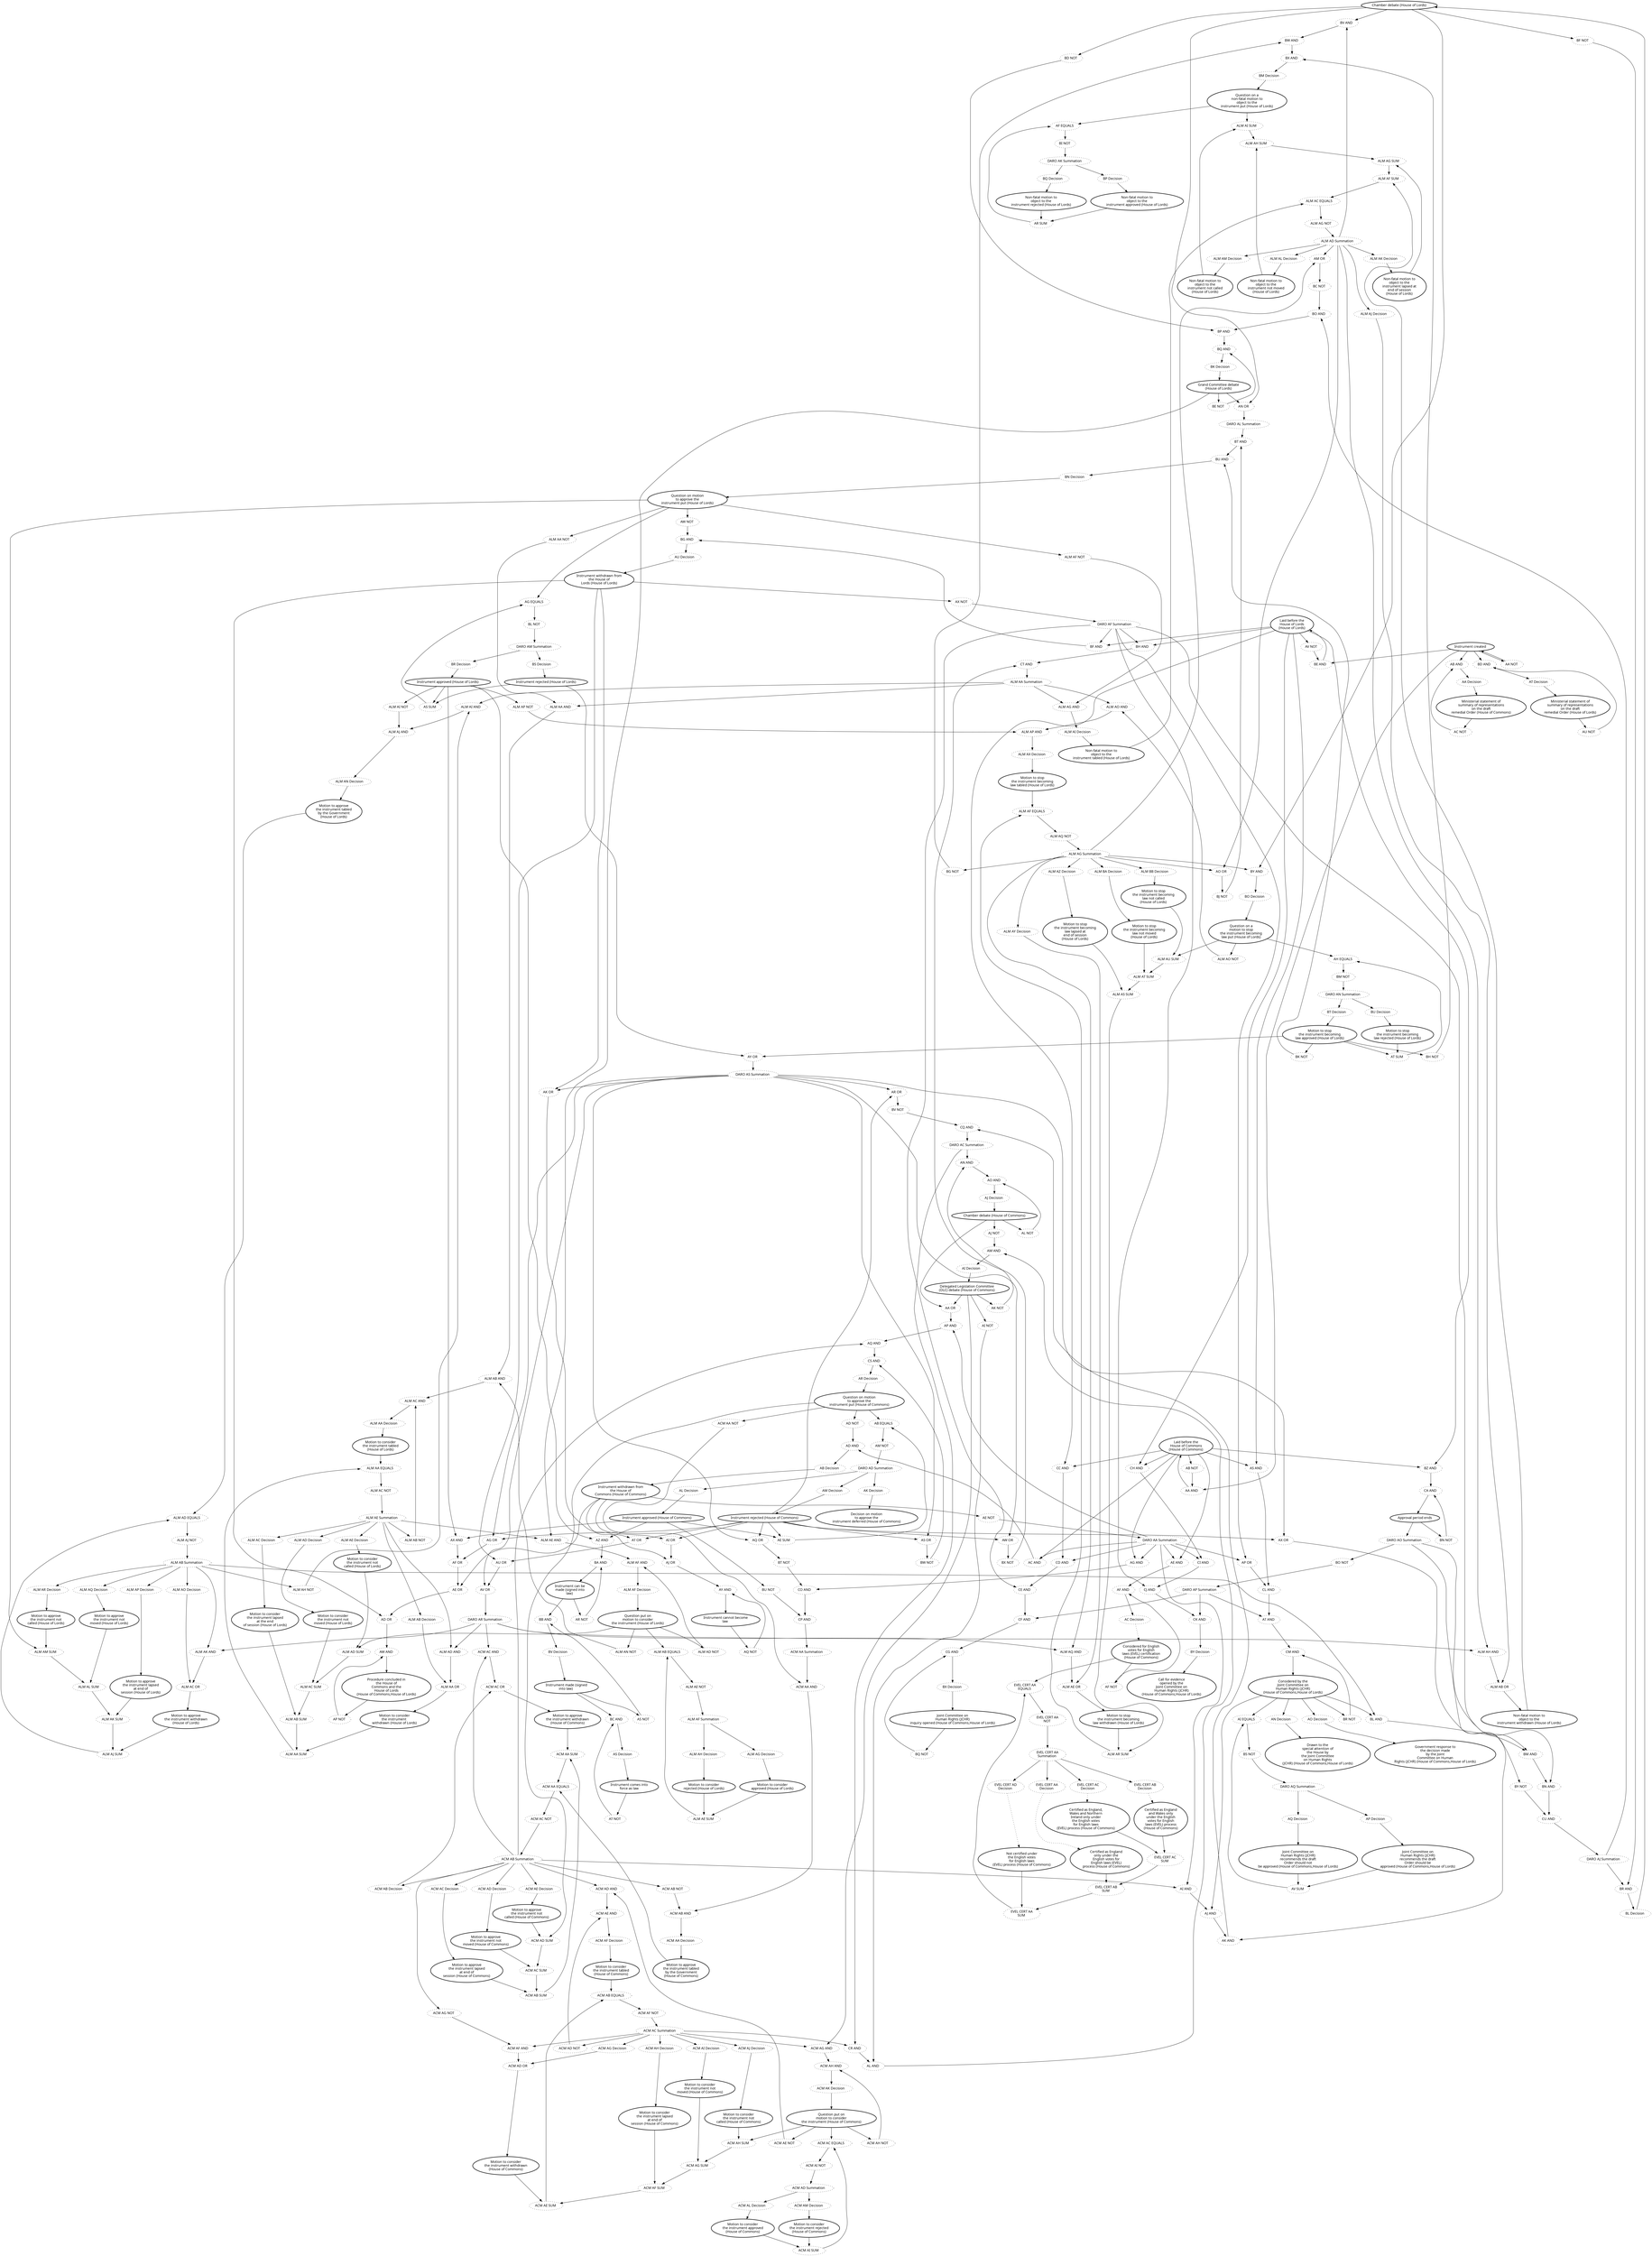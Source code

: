 digraph{graph[fontname="calibri"];node[fontname="calibri"];edge[fontname="calibri"];edge [style=solid, color=black];"2"->"433"[label=""];edge[style=solid, color=black];edge [style=solid, color=black];"2"->"361"[label=""];edge[style=solid, color=black];edge [style=solid, color=black];"2"->"431"[label=""];edge[style=solid, color=black];edge [style=solid, color=black];"2"->"364"[label=""];edge[style=solid, color=black];edge [style=solid, color=black];"2"->"417"[label=""];edge[style=solid, color=black];edge [style=solid, color=black];"4"->"539"[label=""];edge[style=solid, color=black];edge [style=solid, color=black];"4"->"365"[label=""];edge[style=solid, color=black];edge [style=solid, color=black];"4"->"331"[label=""];edge[style=solid, color=black];edge [style=solid, color=black];"4"->"283"[label=""];edge[style=solid, color=black];edge [style=solid, color=black];"4"->"288"[label=""];edge[style=solid, color=black];edge [style=solid, color=black];"4"->"300"[label=""];edge[style=solid, color=black];edge [style=solid, color=black];"4"->"368"[label=""];edge[style=solid, color=black];edge [style=solid, color=black];"4"->"373"[label=""];edge[style=solid, color=black];edge [style=solid, color=black];"9"->"409"[label=""];edge[style=solid, color=black];edge [style=solid, color=black];"12"->"411"[label=""];edge[style=solid, color=black];edge [style=solid, color=black];"12"->"365"[label=""];edge[style=solid, color=black];edge [style=solid, color=black];"12"->"331"[label=""];edge[style=solid, color=black];edge [style=solid, color=black];"12"->"345"[label=""];edge[style=solid, color=black];edge [style=solid, color=black];"12"->"347"[label=""];edge[style=solid, color=black];edge [style=solid, color=black];"12"->"368"[label=""];edge[style=solid, color=black];edge [style=solid, color=black];"12"->"373"[label=""];edge[style=solid, color=black];edge [style=solid, color=black];"14"->"542"[label=""];edge[style=solid, color=black];edge [style=solid, color=black];"14"->"540"[label=""];edge[style=solid, color=black];edge [style=solid, color=black];"14"->"343"[label=""];edge[style=solid, color=black];edge [style=solid, color=black];"14"->"538"[label=""];edge[style=solid, color=black];edge [style=solid, color=black];"14"->"344"[label=""];edge[style=solid, color=black];edge [style=solid, color=black];"15"->"408"[label=""];edge[style=solid, color=black];edge [style=solid, color=black];"15"->"341"[label=""];edge[style=solid, color=black];edge [style=solid, color=black];"21"->"432"[label=""];edge[style=solid, color=black];edge [style=solid, color=black];"21"->"417"[label=""];edge[style=solid, color=black];edge [style=solid, color=black];"21"->"3343"[label=""];edge[style=solid, color=black];edge [style=solid, color=black];"23"->"316"[label=""];edge[style=solid, color=black];edge [style=solid, color=black];"23"->"308"[label=""];edge[style=solid, color=black];edge [style=solid, color=black];"23"->"285"[label=""];edge[style=solid, color=black];edge [style=solid, color=black];"26"->"284"[label=""];edge[style=solid, color=black];edge [style=solid, color=black];"26"->"1045"[label=""];edge[style=solid, color=black];edge [style=solid, color=black];"26"->"3434"[label=""];edge[style=solid, color=black];edge [style=solid, color=black];"26"->"3461"[label=""];edge[style=solid, color=black];edge [style=solid, color=black];"28"->"3403"[label=""];edge[style=solid, color=black];edge [style=solid, color=black];"29"->"3458"[label=""];edge[style=solid, color=black];edge [style=solid, color=black];"32"->"3413"[label=""];edge[style=solid, color=black];edge [style=solid, color=black];"33"->"3467"[label=""];edge[style=solid, color=black];edge [style=solid, color=black];"34"->"292"[label=""];edge[style=solid, color=black];edge [style=solid, color=black];"34"->"3081"[label=""];edge[style=solid, color=black];edge [style=solid, color=black];"36"->"3399"[label=""];edge[style=solid, color=black];edge [style=solid, color=black];"38"->"306"[label=""];edge[style=solid, color=black];edge [style=solid, color=black];"38"->"311"[label=""];edge[style=solid, color=black];edge [style=solid, color=black];"38"->"285"[label=""];edge[style=solid, color=black];edge [style=solid, color=black];"38"->"3428"[label=""];edge[style=solid, color=black];edge [style=solid, color=black];"39"->"1031"[label=""];edge[style=solid, color=black];edge [style=solid, color=black];"39"->"338"[label=""];edge[style=solid, color=black];edge [style=solid, color=black];"39"->"336"[label=""];edge[style=solid, color=black];edge [style=solid, color=black];"39"->"3365"[label=""];edge[style=solid, color=black];edge [style=solid, color=black];"39"->"3500"[label=""];edge[style=solid, color=black];edge [style=solid, color=black];"40"->"1017"[label=""];edge[style=solid, color=black];edge [style=solid, color=black];"40"->"336"[label=""];edge[style=solid, color=black];edge [style=solid, color=black];"40"->"338"[label=""];edge[style=solid, color=black];edge [style=solid, color=black];"40"->"448"[label=""];edge[style=solid, color=black];edge [style=solid, color=black];"42"->"412"[label=""];edge[style=solid, color=black];edge [style=solid, color=black];"42"->"1050"[label=""];edge[style=solid, color=black];edge [style=solid, color=black];"42"->"3357"[label=""];edge[style=solid, color=black];edge [style=solid, color=black];"42"->"3362"[label=""];edge[style=solid, color=black];edge [style=solid, color=black];"42"->"3406"[label=""];edge[style=solid, color=black];edge [style=solid, color=black];"43"->"1049"[label=""];edge[style=solid, color=black];edge [style=solid, color=black];"43"->"3402"[label=""];edge[style=solid, color=black];edge [style=solid, color=black];"50"->"3414"[label=""];edge[style=solid, color=black];edge [style=solid, color=black];"53"->"441"[label=""];edge[style=solid, color=black];edge [style=solid, color=black];"53"->"1435"[label=""];edge[style=solid, color=black];edge [style=solid, color=black];"60"->"1030"[label=""];edge[style=solid, color=black];edge [style=solid, color=black];"61"->"1030"[label=""];edge[style=solid, color=black];edge [style=solid, color=black];"68"->"3083"[label=""];edge[style=solid, color=black];edge [style=solid, color=black];"74"->"3084"[label=""];edge[style=solid, color=black];edge [style=solid, color=black];"75"->"3084"[label=""];edge[style=solid, color=black];edge [style=solid, color=black];"78"->"1031"[label=""];edge[style=solid, color=black];edge [style=solid, color=black];"78"->"428"[label=""];edge[style=solid, color=black];edge [style=solid, color=black];"85"->"407"[label=""];edge[style=solid, color=black];edge [style=solid, color=black];"85"->"340"[label=""];edge[style=solid, color=black];edge [style=solid, color=black];"91"->"406"[label=""];edge[style=solid, color=black];edge [style=solid, color=black];"94"->"3082"[label=""];edge[style=solid, color=black];edge [style=solid, color=black];"96"->"1017"[label=""];edge[style=solid, color=black];edge [style=solid, color=black];"96"->"303"[label=""];edge[style=solid, color=black];edge [style=solid, color=black];"96"->"312"[label=""];edge[style=solid, color=black];edge [style=solid, color=black];"96"->"421"[label=""];edge[style=solid, color=black];edge [style=solid, color=black];"96"->"422"[label=""];edge[style=solid, color=black];edge [style=solid, color=black];"96"->"423"[label=""];edge[style=solid, color=black];edge [style=solid, color=black];"96"->"420"[label=""];edge[style=solid, color=black];edge [style=solid, color=black];"96"->"426"[label=""];edge[style=solid, color=black];edge [style=solid, color=black];"96"->"427"[label=""];edge[style=solid, color=black];edge [style=solid, color=black];"106"->"413"[label=""];edge[style=solid, color=black];edge [style=solid, color=black];"106"->"291"[label=""];edge[style=solid, color=black];edge [style=solid, color=black];"106"->"317"[label=""];edge[style=solid, color=black];edge [style=solid, color=black];"106"->"424"[label=""];edge[style=solid, color=black];edge [style=solid, color=black];"107"->"289"[label=""];edge[style=solid, color=black];edge [style=solid, color=black];"107"->"312"[label=""];edge[style=solid, color=black];edge [style=solid, color=black];"107"->"295"[label=""];edge[style=solid, color=black];edge [style=solid, color=black];"107"->"423"[label=""];edge[style=solid, color=black];edge [style=solid, color=black];"111"->"405"[label=""];edge[style=solid, color=black];edge [style=solid, color=black];"188"->"3401"[label=""];edge[style=solid, color=black];edge [style=solid, color=black];"213"->"3459"[label=""];edge[style=solid, color=black];edge [style=solid, color=black];"214"->"3404"[label=""];edge[style=solid, color=black];edge [style=solid, color=black];"215"->"3400"[label=""];edge[style=solid, color=black];edge [style=solid, color=black];"247"->"494"[label=""];edge[style=solid, color=black];edge [style=solid, color=black];"247"->"495"[label=""];edge[style=solid, color=black];edge [style=solid, color=black];"247"->"1052"[label=""];edge[style=solid, color=black];edge [style=solid, color=black];"247"->"310"[label=""];edge[style=solid, color=black];edge [style=solid, color=black];"247"->"351"[label=""];edge[style=solid, color=black];edge [style=solid, color=black];"247"->"445"[label=""];edge[style=solid, color=black];edge [style=solid, color=black];"279"->"444"[label=""];edge[style=solid, color=black];edge [style=solid, color=black];"281"->"1417"[label=""];edge[style=solid, color=black];edge [style=solid, color=black];"282"->"540"[label=""];edge[style=solid, color=black];edge [style=solid, color=black];"283"->"287"[label=""];edge[style=solid, color=black];edge [style=solid, color=black];"284"->"287"[label=""];edge[style=solid, color=black];edge [style=solid, color=black];"285"->"299"[label=""];edge[style=solid, color=black];edge [style=solid, color=black];"287"->"293"[label=""];edge[style=solid, color=black];edge [style=solid, color=black];"288"->"296"[label=""];edge[style=solid, color=black];edge [style=solid, color=black];"289"->"1422"[label=""];edge[style=solid, color=black];edge [style=solid, color=black];"291"->"335"[label=""];edge[style=solid, color=black];edge [style=solid, color=black];"292"->"296"[label=""];edge[style=solid, color=black];edge [style=solid, color=black];"293"->"107"[label=""];edge[style=solid, color=black];edge [style=dotted, color=black];"294"->"34"[label=""];edge[style=solid, color=black];edge [style=solid, color=black];"295"->"291"[label=""];edge[style=solid, color=black];edge [style=solid, color=black];"296"->"294"[label=""];edge[style=solid, color=black];edge [style=solid, color=black];"299"->"329"[label=""];edge[style=solid, color=black];edge [style=solid, color=black];"300"->"380"[label=""];edge[style=solid, color=black];edge [style=solid, color=black];"302"->"295"[label=""];edge[style=solid, color=black];edge [style=solid, color=black];"303"->"302"[label=""];edge[style=solid, color=black];edge [style=solid, color=black];"306"->"315"[label=""];edge[style=solid, color=black];edge [style=solid, color=black];"307"->"310"[label=""];edge[style=solid, color=black];edge [style=solid, color=black];"308"->"323"[label=""];edge[style=solid, color=black];edge [style=solid, color=black];"310"->"314"[label=""];edge[style=solid, color=black];edge [style=solid, color=black];"311"->"326"[label=""];edge[style=solid, color=black];edge [style=solid, color=black];"312"->"313"[label=""];edge[style=solid, color=black];edge [style=solid, color=black];"313"->"337"[label=""];edge[style=solid, color=black];edge [style=solid, color=black];"314"->"382"[label=""];edge[style=solid, color=black];edge [style=solid, color=black];"315"->"323"[label=""];edge[style=solid, color=black];edge [style=solid, color=black];"316"->"327"[label=""];edge[style=solid, color=black];edge [style=solid, color=black];"317"->"313"[label=""];edge[style=solid, color=black];edge [style=solid, color=black];"319"->"1425"[label=""];edge[style=solid, color=black];edge [style=solid, color=black];"322"->"430"[label=""];edge[style=solid, color=black];edge [style=solid, color=black];"323"->"489"[label=""];edge[style=solid, color=black];edge [style=solid, color=black];"326"->"327"[label=""];edge[style=solid, color=black];edge [style=solid, color=black];"327"->"490"[label=""];edge[style=solid, color=black];edge [style=solid, color=black];"329"->"384"[label=""];edge[style=solid, color=black];edge [style=solid, color=black];"331"->"377"[label=""];edge[style=solid, color=black];edge [style=solid, color=black];"332"->"378"[label=""];edge[style=solid, color=black];edge [style=solid, color=black];"335"->"111"[label=""];edge[style=solid, color=black];edge [style=solid, color=black];"336"->"302"[label=""];edge[style=solid, color=black];edge [style=solid, color=black];"337"->"91"[label=""];edge[style=solid, color=black];edge [style=solid, color=black];"338"->"339"[label=""];edge[style=solid, color=black];edge [style=solid, color=black];"339"->"85"[label=""];edge[style=solid, color=black];edge [style=solid, color=black];"340"->"528"[label=""];edge[style=solid, color=black];edge [style=solid, color=black];"341"->"499"[label=""];edge[style=solid, color=black];edge [style=solid, color=black];"343"->"500"[label=""];edge[style=solid, color=black];edge [style=solid, color=black];"344"->"12"[label=""];edge[style=solid, color=black];edge [style=solid, color=black];"345"->"346"[label=""];edge[style=solid, color=black];edge [style=solid, color=black];"346"->"501"[label=""];edge[style=solid, color=black];edge [style=solid, color=black];"347"->"385"[label=""];edge[style=solid, color=black];edge [style=solid, color=black];"351"->"352"[label=""];edge[style=solid, color=black];edge [style=solid, color=black];"352"->"353"[label=""];edge[style=solid, color=black];edge [style=solid, color=black];"353"->"386"[label=""];edge[style=solid, color=black];edge [style=solid, color=black];"354"->"355"[label=""];edge[style=solid, color=black];edge [style=solid, color=black];"355"->"356"[label=""];edge[style=solid, color=black];edge [style=solid, color=black];"356"->"517"[label=""];edge[style=solid, color=black];edge [style=solid, color=black];"357"->"518"[label=""];edge[style=solid, color=black];edge [style=solid, color=black];"359"->"360"[label=""];edge[style=solid, color=black];edge [style=solid, color=black];"360"->"520"[label=""];edge[style=solid, color=black];edge [style=solid, color=black];"361"->"362"[label=""];edge[style=solid, color=black];edge [style=solid, color=black];"362"->"363"[label=""];edge[style=solid, color=black];edge [style=solid, color=black];"363"->"519"[label=""];edge[style=solid, color=black];edge [style=solid, color=black];"364"->"521"[label=""];edge[style=solid, color=black];edge [style=solid, color=black];"365"->"366"[label=""];edge[style=solid, color=black];edge [style=solid, color=black];"366"->"53"[label=""];edge[style=solid, color=black];edge [style=solid, color=black];"368"->"369"[label=""];edge[style=solid, color=black];edge [style=solid, color=black];"369"->"370"[label=""];edge[style=solid, color=black];edge [style=solid, color=black];"370"->"371"[label=""];edge[style=solid, color=black];edge [style=solid, color=black];"371"->"372"[label=""];edge[style=solid, color=black];edge [style=solid, color=black];"372"->"530"[label=""];edge[style=solid, color=black];edge [style=solid, color=black];"373"->"374"[label=""];edge[style=solid, color=black];edge [style=solid, color=black];"374"->"375"[label=""];edge[style=solid, color=black];edge [style=solid, color=black];"375"->"376"[label=""];edge[style=solid, color=black];edge [style=solid, color=black];"376"->"531"[label=""];edge[style=solid, color=black];edge [style=solid, color=black];"377"->"332"[label=""];edge[style=solid, color=black];edge [style=solid, color=black];"378"->"247"[label=""];edge[style=solid, color=black];edge [style=solid, color=black];"380"->"381"[label=""];edge[style=solid, color=black];edge [style=solid, color=black];"381"->"3470"[label=""];edge[style=solid, color=black];edge [style=solid, color=black];"382"->"1424"[label=""];edge[style=solid, color=black];edge [style=solid, color=black];"383"->"315"[label=""];edge[style=solid, color=black];edge [style=solid, color=black];"384"->"498"[label=""];edge[style=solid, color=black];edge [style=solid, color=black];"385"->"3416"[label=""];edge[style=solid, color=black];edge [style=solid, color=black];"386"->"1430"[label=""];edge[style=solid, color=black];edge [style=solid, color=black];"405"->"335"[label=""];edge[style=solid, color=black];edge [style=solid, color=black];"406"->"337"[label=""];edge[style=solid, color=black];edge [style=solid, color=black];"407"->"339"[label=""];edge[style=solid, color=black];edge [style=solid, color=black];"408"->"340"[label=""];edge[style=solid, color=black];edge [style=solid, color=black];"409"->"341"[label=""];edge[style=solid, color=black];edge [style=solid, color=black];"410"->"343"[label=""];edge[style=solid, color=black];edge [style=solid, color=black];"411"->"344"[label=""];edge[style=solid, color=black];edge [style=solid, color=black];"412"->"346"[label=""];edge[style=solid, color=black];edge [style=solid, color=black];"413"->"1426"[label=""];edge[style=solid, color=black];edge [style=solid, color=black];"417"->"1432"[label=""];edge[style=solid, color=black];edge [style=solid, color=black];"418"->"437"[label=""];edge[style=solid, color=black];edge [style=solid, color=black];"419"->"377"[label=""];edge[style=solid, color=black];edge [style=solid, color=black];"420"->"447"[label=""];edge[style=solid, color=black];edge [style=solid, color=black];"421"->"449"[label=""];edge[style=solid, color=black];edge [style=solid, color=black];"422"->"450"[label=""];edge[style=solid, color=black];edge [style=solid, color=black];"423"->"424"[label=""];edge[style=solid, color=black];edge [style=solid, color=black];"424"->"425"[label=""];edge[style=solid, color=black];edge [style=solid, color=black];"425"->"3819"[label=""];edge[style=solid, color=black];edge [style=solid, color=black];"426"->"451"[label=""];edge[style=solid, color=black];edge [style=solid, color=black];"427"->"452"[label=""];edge[style=solid, color=black];edge [style=solid, color=black];"428"->"3820"[label=""];edge[style=solid, color=black];edge [style=solid, color=black];"430"->"354"[label=""];edge[style=solid, color=black];edge [style=solid, color=black];"431"->"355"[label=""];edge[style=solid, color=black];edge [style=solid, color=black];"432"->"356"[label=""];edge[style=solid, color=black];edge [style=solid, color=black];"433"->"357"[label=""];edge[style=solid, color=black];edge [style=solid, color=black];"434"->"362"[label=""];edge[style=solid, color=black];edge [style=solid, color=black];"435"->"363"[label=""];edge[style=solid, color=black];edge [style=solid, color=black];"436"->"1431"[label=""];edge[style=solid, color=black];edge [style=solid, color=black];"437"->"359"[label=""];edge[style=solid, color=black];edge [style=solid, color=black];"438"->"360"[label=""];edge[style=solid, color=black];edge [style=solid, color=black];"439"->"1433"[label=""];edge[style=solid, color=black];edge [style=solid, color=black];"440"->"1434"[label=""];edge[style=solid, color=black];edge [style=solid, color=black];"441"->"366"[label=""];edge[style=solid, color=black];edge [style=solid, color=black];"442"->"1436"[label=""];edge[style=solid, color=black];edge [style=solid, color=black];"444"->"372"[label=""];edge[style=solid, color=black];edge [style=solid, color=black];"445"->"378"[label=""];edge[style=solid, color=black];edge [style=solid, color=black];"446"->"3810"[label=""];edge[style=solid, color=black];edge [style=solid, color=black];"447"->"380"[label=""];edge[style=solid, color=black];edge [style=solid, color=black];"448"->"381"[label=""];edge[style=solid, color=black];edge [style=solid, color=black];"449"->"382"[label=""];edge[style=solid, color=black];edge [style=solid, color=black];"450"->"384"[label=""];edge[style=solid, color=black];edge [style=solid, color=black];"451"->"385"[label=""];edge[style=solid, color=black];edge [style=solid, color=black];"452"->"386"[label=""];edge[style=solid, color=black];edge [style=solid, color=black];"489"->"38"[label=""];edge[style=solid, color=black];edge [style=solid, color=black];"490"->"23"[label=""];edge[style=solid, color=black];edge [style=solid, color=black];"491"->"100"[label=""];edge[style=solid, color=black];edge [style=solid, color=black];"492"->"40"[label=""];edge[style=solid, color=black];edge [style=solid, color=black];"493"->"96"[label=""];edge[style=solid, color=black];edge [style=solid, color=black];"494"->"1407"[label=""];edge[style=solid, color=black];edge [style=solid, color=black];"495"->"1413"[label=""];edge[style=solid, color=black];edge [style=solid, color=black];"496"->"1419"[label=""];edge[style=solid, color=black];edge [style=solid, color=black];"497"->"1420"[label=""];edge[style=solid, color=black];edge [style=solid, color=black];"498"->"26"[label=""];edge[style=solid, color=black];edge [style=solid, color=black];"499"->"9"[label=""];edge[style=solid, color=black];edge [style=solid, color=black];"500"->"1418"[label=""];edge[style=solid, color=black];edge [style=solid, color=black];"501"->"106"[label=""];edge[style=solid, color=black];edge [style=solid, color=black];"517"->"21"[label=""];edge[style=solid, color=black];edge [style=solid, color=black];"518"->"2"[label=""];edge[style=solid, color=black];edge [style=solid, color=black];"519"->"43"[label=""];edge[style=solid, color=black];edge [style=solid, color=black];"520"->"42"[label=""];edge[style=solid, color=black];edge [style=solid, color=black];"521"->"1505"[label=""];edge[style=solid, color=black];edge [style=solid, color=black];"522"->"60"[label=""];edge[style=solid, color=black];edge [style=solid, color=black];"523"->"61"[label=""];edge[style=solid, color=black];edge [style=solid, color=black];"524"->"39"[label=""];edge[style=solid, color=black];edge [style=solid, color=black];"525"->"78"[label=""];edge[style=solid, color=black];edge [style=solid, color=black];"526"->"1507"[label=""];edge[style=solid, color=black];edge [style=solid, color=black];"527"->"1506"[label=""];edge[style=solid, color=black];edge [style=solid, color=black];"528"->"15"[label=""];edge[style=solid, color=black];edge [style=solid, color=black];"530"->"279"[label=""];edge[style=solid, color=black];edge [style=solid, color=black];"531"->"280"[label=""];edge[style=solid, color=black];edge [style=solid, color=black];"538"->"4"[label=""];edge[style=solid, color=black];edge [style=solid, color=black];"539"->"538"[label=""];edge[style=solid, color=black];edge [style=solid, color=black];"540"->"281"[label=""];edge[style=solid, color=black];edge [style=solid, color=black];"542"->"14"[label=""];edge[style=solid, color=black];edge [style=solid, color=black];"642"->"3085"[label=""];edge[style=solid, color=black];edge [style=dotted, color=black];"657"->"68"[label=""];edge[style=solid, color=black];edge [style=dotted, color=black];"658"->"74"[label=""];edge[style=solid, color=black];edge [style=dotted, color=black];"659"->"75"[label=""];edge[style=solid, color=black];edge [style=dotted, color=black];"660"->"94"[label=""];edge[style=solid, color=black];edge [style=solid, color=black];"1017"->"1045"[label=""];edge[style=solid, color=black];edge [style=solid, color=black];"1030"->"1049"[label=""];edge[style=solid, color=black];edge [style=solid, color=black];"1031"->"1050"[label=""];edge[style=solid, color=black];edge [style=solid, color=black];"1032"->"1051"[label=""];edge[style=solid, color=black];edge [style=solid, color=black];"1034"->"1052"[label=""];edge[style=solid, color=black];edge [style=solid, color=black];"1045"->"319"[label=""];edge[style=solid, color=black];edge [style=solid, color=black];"1049"->"436"[label=""];edge[style=solid, color=black];edge [style=solid, color=black];"1050"->"439"[label=""];edge[style=solid, color=black];edge [style=solid, color=black];"1051"->"440"[label=""];edge[style=solid, color=black];edge [style=solid, color=black];"1052"->"446"[label=""];edge[style=solid, color=black];edge [style=solid, color=black];"1135"->"3460"[label=""];edge[style=solid, color=black];edge [style=solid, color=black];"1136"->"3461"[label=""];edge[style=solid, color=black];edge [style=solid, color=black];"1139"->"3405"[label=""];edge[style=solid, color=black];edge [style=solid, color=black];"1140"->"3406"[label=""];edge[style=solid, color=black];edge [style=solid, color=black];"1142"->"3402"[label=""];edge[style=solid, color=black];edge [style=solid, color=black];"1417"->"282"[label=""];edge[style=solid, color=black];edge [style=solid, color=black];"1418"->"410"[label=""];edge[style=solid, color=black];edge [style=solid, color=black];"1419"->"1034"[label=""];edge[style=solid, color=black];edge [style=solid, color=black];"1420"->"1034"[label=""];edge[style=solid, color=black];edge [style=solid, color=black];"1422"->"283"[label=""];edge[style=solid, color=black];edge [style=solid, color=black];"1422"->"300"[label=""];edge[style=solid, color=black];edge [style=solid, color=black];"1422"->"288"[label=""];edge[style=solid, color=black];edge [style=solid, color=black];"1422"->"307"[label=""];edge[style=solid, color=black];edge [style=solid, color=black];"1422"->"299"[label=""];edge[style=solid, color=black];edge [style=solid, color=black];"1422"->"369"[label=""];edge[style=solid, color=black];edge [style=solid, color=black];"1422"->"374"[label=""];edge[style=solid, color=black];edge [style=solid, color=black];"1422"->"419"[label=""];edge[style=solid, color=black];edge [style=solid, color=black];"1424"->"383"[label=""];edge[style=solid, color=black];edge [style=solid, color=black];"1424"->"326"[label=""];edge[style=solid, color=black];edge [style=solid, color=black];"1425"->"491"[label=""];edge[style=solid, color=black];edge [style=solid, color=black];"1425"->"492"[label=""];edge[style=solid, color=black];edge [style=solid, color=black];"1425"->"493"[label=""];edge[style=solid, color=black];edge [style=solid, color=black];"1426"->"345"[label=""];edge[style=solid, color=black];edge [style=solid, color=black];"1426"->"347"[label=""];edge[style=solid, color=black];edge [style=solid, color=black];"1426"->"352"[label=""];edge[style=solid, color=black];edge [style=solid, color=black];"1426"->"370"[label=""];edge[style=solid, color=black];edge [style=solid, color=black];"1426"->"375"[label=""];edge[style=solid, color=black];edge [style=solid, color=black];"1426"->"419"[label=""];edge[style=solid, color=black];edge [style=solid, color=black];"1430"->"354"[label=""];edge[style=solid, color=black];edge [style=solid, color=black];"1430"->"357"[label=""];edge[style=solid, color=black];edge [style=solid, color=black];"1431"->"522"[label=""];edge[style=solid, color=black];edge [style=solid, color=black];"1431"->"523"[label=""];edge[style=solid, color=black];edge [style=solid, color=black];"1432"->"359"[label=""];edge[style=solid, color=black];edge [style=solid, color=black];"1433"->"525"[label=""];edge[style=solid, color=black];edge [style=solid, color=black];"1433"->"524"[label=""];edge[style=solid, color=black];edge [style=solid, color=black];"1434"->"527"[label=""];edge[style=solid, color=black];edge [style=solid, color=black];"1434"->"526"[label=""];edge[style=solid, color=black];edge [style=solid, color=black];"1435"->"442"[label=""];edge[style=solid, color=black];edge [style=solid, color=black];"1435"->"314"[label=""];edge[style=solid, color=black];edge [style=solid, color=black];"1435"->"353"[label=""];edge[style=solid, color=black];edge [style=solid, color=black];"1436"->"332"[label=""];edge[style=solid, color=black];edge [style=solid, color=black];"1436"->"371"[label=""];edge[style=solid, color=black];edge [style=solid, color=black];"1436"->"376"[label=""];edge[style=solid, color=black];edge [style=solid, color=black];"1500"->"3511"[label=""];edge[style=solid, color=black];edge [style=solid, color=black];"1501"->"3507"[label=""];edge[style=solid, color=black];edge [style=solid, color=black];"1502"->"3508"[label=""];edge[style=solid, color=black];edge [style=solid, color=black];"1503"->"3509"[label=""];edge[style=solid, color=black];edge [style=solid, color=black];"1504"->"3510"[label=""];edge[style=solid, color=black];edge [style=solid, color=black];"1505"->"1051"[label=""];edge[style=solid, color=black];edge [style=solid, color=black];"1505"->"3499"[label=""];edge[style=solid, color=black];edge [style=solid, color=black];"1505"->"3510"[label=""];edge[style=solid, color=black];edge [style=solid, color=black];"1506"->"1032"[label=""];edge[style=solid, color=black];edge [style=solid, color=black];"1507"->"438"[label=""];edge[style=solid, color=black];edge [style=solid, color=black];"1507"->"435"[label=""];edge[style=solid, color=black];edge [style=solid, color=black];"1507"->"1032"[label=""];edge[style=solid, color=black];edge [style=solid, color=black];"1507"->"428"[label=""];edge[style=solid, color=black];edge [style=solid, color=black];"2856"->"3438"[label=""];edge[style=solid, color=black];edge [style=solid, color=black];"2856"->"3465"[label=""];edge[style=solid, color=black];edge [style=solid, color=black];"2856"->"3441"[label=""];edge[style=solid, color=black];edge [style=solid, color=black];"2856"->"3469"[label=""];edge[style=solid, color=black];edge [style=solid, color=black];"2857"->"3466"[label=""];edge[style=solid, color=black];edge [style=solid, color=black];"2858"->"3466"[label=""];edge[style=solid, color=black];edge [style=solid, color=black];"3081"->"642"[label=""];edge[style=solid, color=black];edge [style=solid, color=black];"3082"->"3081"[label=""];edge[style=solid, color=black];edge [style=solid, color=black];"3083"->"3082"[label=""];edge[style=solid, color=black];edge [style=solid, color=black];"3084"->"3083"[label=""];edge[style=solid, color=black];edge [style=solid, color=black];"3085"->"657"[label=""];edge[style=solid, color=black];edge [style=solid, color=black];"3085"->"658"[label=""];edge[style=solid, color=black];edge [style=solid, color=black];"3085"->"659"[label=""];edge[style=solid, color=black];edge [style=solid, color=black];"3085"->"660"[label=""];edge[style=solid, color=black];edge [style=solid, color=black];"3326"->"3468"[label=""];edge[style=solid, color=black];edge [style=solid, color=black];"3327"->"3462"[label=""];edge[style=solid, color=black];edge [style=solid, color=black];"3328"->"3463"[label=""];edge[style=solid, color=black];edge [style=solid, color=black];"3329"->"3464"[label=""];edge[style=solid, color=black];edge [style=solid, color=black];"3330"->"3465"[label=""];edge[style=solid, color=black];edge [style=solid, color=black];"3331"->"3411"[label=""];edge[style=solid, color=black];edge [style=solid, color=black];"3332"->"3394"[label=""];edge[style=solid, color=black];edge [style=solid, color=black];"3333"->"3395"[label=""];edge[style=solid, color=black];edge [style=solid, color=black];"3334"->"3396"[label=""];edge[style=solid, color=black];edge [style=solid, color=black];"3335"->"3397"[label=""];edge[style=solid, color=black];edge [style=solid, color=black];"3336"->"3370"[label=""];edge[style=solid, color=black];edge [style=solid, color=black];"3336"->"3397"[label=""];edge[style=solid, color=black];edge [style=solid, color=black];"3336"->"3360"[label=""];edge[style=solid, color=black];edge [style=solid, color=black];"3336"->"3412"[label=""];edge[style=solid, color=black];edge [style=solid, color=black];"3337"->"3398"[label=""];edge[style=solid, color=black];edge [style=solid, color=black];"3338"->"3398"[label=""];edge[style=solid, color=black];edge [style=solid, color=black];"3339"->"3340"[label=""];edge[style=solid, color=black];edge [style=solid, color=black];"3340"->"3341"[label=""];edge[style=solid, color=black];edge [style=solid, color=black];"3341"->"3371"[label=""];edge[style=solid, color=black];edge [style=solid, color=black];"3342"->"3353"[label=""];edge[style=solid, color=black];edge [style=solid, color=black];"3343"->"3344"[label=""];edge[style=solid, color=black];edge [style=solid, color=black];"3344"->"3376"[label=""];edge[style=solid, color=black];edge [style=solid, color=black];"3345"->"3379"[label=""];edge[style=solid, color=black];edge [style=solid, color=black];"3346"->"3354"[label=""];edge[style=solid, color=black];edge [style=solid, color=black];"3347"->"3348"[label=""];edge[style=solid, color=black];edge [style=solid, color=black];"3348"->"3384"[label=""];edge[style=solid, color=black];edge [style=solid, color=black];"3349"->"3355"[label=""];edge[style=solid, color=black];edge [style=solid, color=black];"3353"->"3332"[label=""];edge[style=solid, color=black];edge [style=solid, color=black];"3354"->"36"[label=""];edge[style=solid, color=black];edge [style=solid, color=black];"3355"->"28"[label=""];edge[style=solid, color=black];edge [style=solid, color=black];"3357"->"3339"[label=""];edge[style=solid, color=black];edge [style=solid, color=black];"3358"->"3341"[label=""];edge[style=solid, color=black];edge [style=solid, color=black];"3359"->"3420"[label=""];edge[style=solid, color=black];edge [style=solid, color=black];"3360"->"3344"[label=""];edge[style=solid, color=black];edge [style=solid, color=black];"3361"->"3421"[label=""];edge[style=solid, color=black];edge [style=solid, color=black];"3362"->"3345"[label=""];edge[style=solid, color=black];edge [style=solid, color=black];"3363"->"3419"[label=""];edge[style=solid, color=black];edge [style=solid, color=black];"3364"->"3347"[label=""];edge[style=solid, color=black];edge [style=solid, color=black];"3365"->"3348"[label=""];edge[style=solid, color=black];edge [style=solid, color=black];"3366"->"3417"[label=""];edge[style=solid, color=black];edge [style=solid, color=black];"3370"->"3340"[label=""];edge[style=solid, color=black];edge [style=solid, color=black];"3371"->"3331"[label=""];edge[style=solid, color=black];edge [style=solid, color=black];"3372"->"3353"[label=""];edge[style=solid, color=black];edge [style=solid, color=black];"3373"->"3333"[label=""];edge[style=solid, color=black];edge [style=solid, color=black];"3374"->"3334"[label=""];edge[style=solid, color=black];edge [style=solid, color=black];"3375"->"3335"[label=""];edge[style=solid, color=black];edge [style=solid, color=black];"3376"->"3336"[label=""];edge[style=solid, color=black];edge [style=solid, color=black];"3377"->"3337"[label=""];edge[style=solid, color=black];edge [style=solid, color=black];"3378"->"3338"[label=""];edge[style=solid, color=black];edge [style=solid, color=black];"3379"->"32"[label=""];edge[style=solid, color=black];edge [style=solid, color=black];"3380"->"3354"[label=""];edge[style=solid, color=black];edge [style=solid, color=black];"3381"->"215"[label=""];edge[style=solid, color=black];edge [style=solid, color=black];"3382"->"188"[label=""];edge[style=solid, color=black];edge [style=solid, color=black];"3383"->"1142"[label=""];edge[style=solid, color=black];edge [style=solid, color=black];"3384"->"50"[label=""];edge[style=solid, color=black];edge [style=solid, color=black];"3385"->"3355"[label=""];edge[style=solid, color=black];edge [style=solid, color=black];"3386"->"214"[label=""];edge[style=solid, color=black];edge [style=solid, color=black];"3387"->"1139"[label=""];edge[style=solid, color=black];edge [style=solid, color=black];"3388"->"1140"[label=""];edge[style=solid, color=black];edge [style=solid, color=black];"3394"->"3411"[label=""];edge[style=solid, color=black];edge [style=solid, color=black];"3395"->"3394"[label=""];edge[style=solid, color=black];edge [style=solid, color=black];"3396"->"3395"[label=""];edge[style=solid, color=black];edge [style=solid, color=black];"3397"->"3396"[label=""];edge[style=solid, color=black];edge [style=solid, color=black];"3398"->"3412"[label=""];edge[style=solid, color=black];edge [style=solid, color=black];"3399"->"3413"[label=""];edge[style=solid, color=black];edge [style=solid, color=black];"3400"->"3399"[label=""];edge[style=solid, color=black];edge [style=solid, color=black];"3401"->"3400"[label=""];edge[style=solid, color=black];edge [style=solid, color=black];"3402"->"3401"[label=""];edge[style=solid, color=black];edge [style=solid, color=black];"3403"->"3414"[label=""];edge[style=solid, color=black];edge [style=solid, color=black];"3404"->"3403"[label=""];edge[style=solid, color=black];edge [style=solid, color=black];"3405"->"3404"[label=""];edge[style=solid, color=black];edge [style=solid, color=black];"3406"->"3405"[label=""];edge[style=solid, color=black];edge [style=solid, color=black];"3411"->"3359"[label=""];edge[style=solid, color=black];edge [style=solid, color=black];"3412"->"3361"[label=""];edge[style=solid, color=black];edge [style=solid, color=black];"3413"->"3363"[label=""];edge[style=solid, color=black];edge [style=solid, color=black];"3414"->"3366"[label=""];edge[style=solid, color=black];edge [style=solid, color=black];"3416"->"3339"[label=""];edge[style=solid, color=black];edge [style=solid, color=black];"3416"->"3345"[label=""];edge[style=solid, color=black];edge [style=solid, color=black];"3416"->"3347"[label=""];edge[style=solid, color=black];edge [style=solid, color=black];"3416"->"3496"[label=""];edge[style=solid, color=black];edge [style=solid, color=black];"3417"->"351"[label=""];edge[style=solid, color=black];edge [style=solid, color=black];"3417"->"3364"[label=""];edge[style=solid, color=black];edge [style=solid, color=black];"3417"->"3385"[label=""];edge[style=solid, color=black];edge [style=solid, color=black];"3417"->"3349"[label=""];edge[style=solid, color=black];edge [style=solid, color=black];"3417"->"3386"[label=""];edge[style=solid, color=black];edge [style=solid, color=black];"3417"->"3387"[label=""];edge[style=solid, color=black];edge [style=solid, color=black];"3417"->"3388"[label=""];edge[style=solid, color=black];edge [style=solid, color=black];"3419"->"322"[label=""];edge[style=solid, color=black];edge [style=solid, color=black];"3419"->"418"[label=""];edge[style=solid, color=black];edge [style=solid, color=black];"3419"->"361"[label=""];edge[style=solid, color=black];edge [style=solid, color=black];"3419"->"3380"[label=""];edge[style=solid, color=black];edge [style=solid, color=black];"3419"->"3346"[label=""];edge[style=solid, color=black];edge [style=solid, color=black];"3419"->"3382"[label=""];edge[style=solid, color=black];edge [style=solid, color=black];"3419"->"3381"[label=""];edge[style=solid, color=black];edge [style=solid, color=black];"3419"->"3383"[label=""];edge[style=solid, color=black];edge [style=solid, color=black];"3420"->"3358"[label=""];edge[style=solid, color=black];edge [style=solid, color=black];"3420"->"3372"[label=""];edge[style=solid, color=black];edge [style=solid, color=black];"3420"->"3342"[label=""];edge[style=solid, color=black];edge [style=solid, color=black];"3420"->"3374"[label=""];edge[style=solid, color=black];edge [style=solid, color=black];"3420"->"3373"[label=""];edge[style=solid, color=black];edge [style=solid, color=black];"3420"->"3375"[label=""];edge[style=solid, color=black];edge [style=solid, color=black];"3420"->"3343"[label=""];edge[style=solid, color=black];edge [style=solid, color=black];"3421"->"3377"[label=""];edge[style=solid, color=black];edge [style=solid, color=black];"3421"->"3378"[label=""];edge[style=solid, color=black];edge [style=solid, color=black];"3422"->"3423"[label=""];edge[style=solid, color=black];edge [style=solid, color=black];"3423"->"3443"[label=""];edge[style=solid, color=black];edge [style=solid, color=black];"3424"->"3432"[label=""];edge[style=solid, color=black];edge [style=solid, color=black];"3425"->"3426"[label=""];edge[style=solid, color=black];edge [style=solid, color=black];"3426"->"3448"[label=""];edge[style=solid, color=black];edge [style=solid, color=black];"3427"->"3433"[label=""];edge[style=solid, color=black];edge [style=solid, color=black];"3428"->"3429"[label=""];edge[style=solid, color=black];edge [style=solid, color=black];"3429"->"3455"[label=""];edge[style=solid, color=black];edge [style=solid, color=black];"3432"->"29"[label=""];edge[style=solid, color=black];edge [style=solid, color=black];"3433"->"3327"[label=""];edge[style=solid, color=black];edge [style=solid, color=black];"3434"->"3422"[label=""];edge[style=solid, color=black];edge [style=solid, color=black];"3435"->"3423"[label=""];edge[style=solid, color=black];edge [style=solid, color=black];"3436"->"3471"[label=""];edge[style=solid, color=black];edge [style=solid, color=black];"3437"->"3426"[label=""];edge[style=solid, color=black];edge [style=solid, color=black];"3438"->"3425"[label=""];edge[style=solid, color=black];edge [style=solid, color=black];"3439"->"3472"[label=""];edge[style=solid, color=black];edge [style=solid, color=black];"3440"->"3427"[label=""];edge[style=solid, color=black];edge [style=solid, color=black];"3441"->"3429"[label=""];edge[style=solid, color=black];edge [style=solid, color=black];"3442"->"3473"[label=""];edge[style=solid, color=black];edge [style=solid, color=black];"3443"->"33"[label=""];edge[style=solid, color=black];edge [style=solid, color=black];"3444"->"3432"[label=""];edge[style=solid, color=black];edge [style=solid, color=black];"3445"->"213"[label=""];edge[style=solid, color=black];edge [style=solid, color=black];"3446"->"1135"[label=""];edge[style=solid, color=black];edge [style=solid, color=black];"3447"->"1136"[label=""];edge[style=solid, color=black];edge [style=solid, color=black];"3448"->"3326"[label=""];edge[style=solid, color=black];edge [style=solid, color=black];"3451"->"3433"[label=""];edge[style=solid, color=black];edge [style=solid, color=black];"3452"->"3328"[label=""];edge[style=solid, color=black];edge [style=solid, color=black];"3453"->"3329"[label=""];edge[style=solid, color=black];edge [style=solid, color=black];"3454"->"3330"[label=""];edge[style=solid, color=black];edge [style=solid, color=black];"3455"->"2856"[label=""];edge[style=solid, color=black];edge [style=solid, color=black];"3456"->"2857"[label=""];edge[style=solid, color=black];edge [style=solid, color=black];"3457"->"2858"[label=""];edge[style=solid, color=black];edge [style=solid, color=black];"3458"->"3467"[label=""];edge[style=solid, color=black];edge [style=solid, color=black];"3459"->"3458"[label=""];edge[style=solid, color=black];edge [style=solid, color=black];"3460"->"3459"[label=""];edge[style=solid, color=black];edge [style=solid, color=black];"3461"->"3460"[label=""];edge[style=solid, color=black];edge [style=solid, color=black];"3462"->"3468"[label=""];edge[style=solid, color=black];edge [style=solid, color=black];"3463"->"3462"[label=""];edge[style=solid, color=black];edge [style=solid, color=black];"3464"->"3463"[label=""];edge[style=solid, color=black];edge [style=solid, color=black];"3465"->"3464"[label=""];edge[style=solid, color=black];edge [style=solid, color=black];"3466"->"3469"[label=""];edge[style=solid, color=black];edge [style=solid, color=black];"3467"->"3436"[label=""];edge[style=solid, color=black];edge [style=solid, color=black];"3468"->"3439"[label=""];edge[style=solid, color=black];edge [style=solid, color=black];"3469"->"3442"[label=""];edge[style=solid, color=black];edge [style=solid, color=black];"3470"->"3422"[label=""];edge[style=solid, color=black];edge [style=solid, color=black];"3471"->"307"[label=""];edge[style=solid, color=black];edge [style=solid, color=black];"3471"->"329"[label=""];edge[style=solid, color=black];edge [style=solid, color=black];"3471"->"3435"[label=""];edge[style=solid, color=black];edge [style=solid, color=black];"3471"->"3424"[label=""];edge[style=solid, color=black];edge [style=solid, color=black];"3471"->"3444"[label=""];edge[style=solid, color=black];edge [style=solid, color=black];"3471"->"3445"[label=""];edge[style=solid, color=black];edge [style=solid, color=black];"3471"->"3446"[label=""];edge[style=solid, color=black];edge [style=solid, color=black];"3471"->"3447"[label=""];edge[style=solid, color=black];edge [style=solid, color=black];"3471"->"3425"[label=""];edge[style=solid, color=black];edge [style=solid, color=black];"3471"->"3440"[label=""];edge[style=solid, color=black];edge [style=solid, color=black];"3472"->"3437"[label=""];edge[style=solid, color=black];edge [style=solid, color=black];"3472"->"3451"[label=""];edge[style=solid, color=black];edge [style=solid, color=black];"3472"->"3427"[label=""];edge[style=solid, color=black];edge [style=solid, color=black];"3472"->"3452"[label=""];edge[style=solid, color=black];edge [style=solid, color=black];"3472"->"3453"[label=""];edge[style=solid, color=black];edge [style=solid, color=black];"3472"->"3454"[label=""];edge[style=solid, color=black];edge [style=solid, color=black];"3472"->"3428"[label=""];edge[style=solid, color=black];edge [style=solid, color=black];"3472"->"383"[label=""];edge[style=solid, color=black];edge [style=solid, color=black];"3473"->"3456"[label=""];edge[style=solid, color=black];edge [style=solid, color=black];"3473"->"3457"[label=""];edge[style=solid, color=black];edge [style=solid, color=black];"3496"->"3497"[label=""];edge[style=solid, color=black];edge [style=solid, color=black];"3497"->"3502"[label=""];edge[style=solid, color=black];edge [style=solid, color=black];"3498"->"3512"[label=""];edge[style=solid, color=black];edge [style=solid, color=black];"3499"->"3496"[label=""];edge[style=solid, color=black];edge [style=solid, color=black];"3500"->"3497"[label=""];edge[style=solid, color=black];edge [style=solid, color=black];"3501"->"3513"[label=""];edge[style=solid, color=black];edge [style=solid, color=black];"3502"->"1500"[label=""];edge[style=solid, color=black];edge [style=solid, color=black];"3503"->"3512"[label=""];edge[style=solid, color=black];edge [style=solid, color=black];"3504"->"1502"[label=""];edge[style=solid, color=black];edge [style=solid, color=black];"3505"->"1503"[label=""];edge[style=solid, color=black];edge [style=solid, color=black];"3506"->"1504"[label=""];edge[style=solid, color=black];edge [style=solid, color=black];"3507"->"3511"[label=""];edge[style=solid, color=black];edge [style=solid, color=black];"3508"->"3507"[label=""];edge[style=solid, color=black];edge [style=solid, color=black];"3509"->"3508"[label=""];edge[style=solid, color=black];edge [style=solid, color=black];"3510"->"3509"[label=""];edge[style=solid, color=black];edge [style=solid, color=black];"3511"->"3501"[label=""];edge[style=solid, color=black];edge [style=solid, color=black];"3512"->"1501"[label=""];edge[style=solid, color=black];edge [style=solid, color=black];"3513"->"322"[label=""];edge[style=solid, color=black];edge [style=solid, color=black];"3513"->"418"[label=""];edge[style=solid, color=black];edge [style=solid, color=black];"3513"->"434"[label=""];edge[style=solid, color=black];edge [style=solid, color=black];"3513"->"364"[label=""];edge[style=solid, color=black];edge [style=solid, color=black];"3513"->"3503"[label=""];edge[style=solid, color=black];edge [style=solid, color=black];"3513"->"3498"[label=""];edge[style=solid, color=black];edge [style=solid, color=black];"3513"->"3505"[label=""];edge[style=solid, color=black];edge [style=solid, color=black];"3513"->"3506"[label=""];edge[style=solid, color=black];edge [style=solid, color=black];"3513"->"3504"[label=""];edge[style=solid, color=black];edge [style=solid, color=black];"3810"->"496"[label=""];edge[style=solid, color=black];edge [style=solid, color=black];"3810"->"497"[label=""];edge[style=solid, color=black];edge [style=solid, color=black];"3819"->"3424"[label=""];edge[style=solid, color=black];edge [style=solid, color=black];"3819"->"3342"[label=""];edge[style=solid, color=black];edge [style=solid, color=black];"3819"->"3346"[label=""];edge[style=solid, color=black];edge [style=solid, color=black];"3819"->"3349"[label=""];edge[style=solid, color=black];edge [style=solid, color=black];"3819"->"3498"[label=""];edge[style=solid, color=black];edge [style=solid, color=black];"3820"->"303"[label=""];edge[style=solid, color=black];edge [style=solid, color=black];"3820"->"317"[label=""];edge[style=solid, color=black];edge [style=solid, color=black];"3820"->"421"[label=""];edge[style=solid, color=black];edge [style=solid, color=black];"3820"->"422"[label=""];edge[style=solid, color=black];edge [style=solid, color=black];"3820"->"425"[label=""];edge[style=solid, color=black];edge [style=solid, color=black];"3820"->"420"[label=""];edge[style=solid, color=black];edge [style=solid, color=black];"3820"->"426"[label=""];edge[style=solid, color=black];edge [style=solid, color=black];"3820"->"427"[label=""];edge[style=solid, color=black];"2" [label="Chamber debate (House of Lords)", style=bold];"4" [label="Laid before the\nHouse of Commons\n(House of Commons)", style=bold];"9" [label="Instrument comes into\nforce as law\n", style=bold];"12" [label="Laid before the\nHouse of Lords\n(House of Lords)", style=bold];"14" [label="Instrument created ", style=bold];"15" [label="Instrument made (signed\ninto law) ", style=bold];"21" [label="Grand Committee debate\n(House of Lords)", style=bold];"23" [label="Chamber debate (House of Commons)", style=bold];"26" [label="Question on motion\nto approve the\ninstrument put (House of Commons)", style=bold];"28" [label="Motion to approve\nthe instrument withdrawn\n(House of Lords)", style=bold];"29" [label="Motion to approve\nthe instrument withdrawn\n(House of Commons)", style=bold];"32" [label="Non-fatal motion to\nobject to the\ninstrument tabled (House of Lords)", style=bold];"33" [label="Motion to approve\nthe instrument tabled\nby the Government\n(House of Commons)", style=bold];"34" [label="Considered for English\nvotes for English\nlaws (EVEL) certification\n(House of Commons)", style=bold];"36" [label="Non-fatal motion to\nobject to the\ninstrument withdrawn (House of Lords)", style=bold];"38" [label="Delegated Legislation Committee\n(DLC) debate (House of Commons)", style=bold];"39" [label="Instrument approved (House of Lords)", style=bold];"40" [label="Instrument approved (House of Commons)", style=bold];"42" [label="Question on motion\nto approve the\ninstrument put (House of Lords)", style=bold];"43" [label="Question on a\nnon-fatal motion to\nobject to the\ninstrument put (House of Lords)", style=bold];"50" [label="Motion to approve\nthe instrument tabled\nby the Government\n(House of Lords)", style=bold];"53" [label="Approval period ends\n", style=bold];"60" [label="Non-fatal motion to\nobject to the\ninstrument approved (House of Lords)", style=bold];"61" [label="Non-fatal motion to\nobject to the\ninstrument rejected (House of Lords)", style=bold];"68" [label="Certified as England\nonly under the\nEnglish votes for\nEnglish laws (EVEL)\nprocess (House of Commons)", style=bold];"74" [label="Certified as England\nand Wales only\nunder the English\nvotes for English\nlaws (EVEL) process\n(House of Commons)", style=bold];"75" [label="Certified as England,\nWales and Northern\nIreland only under\nthe English votes\nfor English laws\n(EVEL) process (House of Commons)", style=bold];"78" [label="Instrument rejected (House of Lords)", style=bold];"85" [label="Instrument can be\nmade (signed into\nlaw) ", style=bold];"91" [label="Instrument cannot become\nlaw ", style=bold];"94" [label="Not certified under\nthe English votes\nfor English laws\n(EVEL) process (House of Commons)", style=bold];"96" [label="Instrument rejected (House of Commons)", style=bold];"106" [label="Instrument withdrawn from\nthe House of\nLords (House of Lords)", style=bold];"107" [label="Instrument withdrawn from\nthe House of\nCommons (House of Commons)", style=bold];"111" [label="Procedure concluded in\nthe House of\nCommons and the\nHouse of Lords\n(House of Commons,House of Lords)", style=bold];"188" [label="Non-fatal motion to\nobject to the\ninstrument not moved\n(House of Lords)", style=bold];"213" [label="Motion to approve\nthe instrument lapsed\nat end of\nsession (House of Commons)", style=bold];"214" [label="Motion to approve\nthe instrument lapsed\nat end of\nsession (House of Lords)", style=bold];"215" [label="Non-fatal motion to\nobject to the\ninstrument lapsed at\nend of session\n(House of Lords)", style=bold];"247" [label="Considered by the\nJoint Committee on\nHuman Rights (JCHR)\n(House of Commons,House of Lords)", style=bold];"279" [label="Joint Committee on\nHuman Rights (JCHR)\ninquiry opened (House of Commons,House of Lords)", style=bold];"281" [label="AA Decision ", style=dotted];"282" [label="AC NOT ", style=dotted];"283" [label="AC AND ", style=dotted];"284" [label="AD NOT ", style=dotted];"285" [label="AA OR ", style=dotted];"287" [label="AD AND ", style=dotted];"288" [label="AE AND ", style=dotted];"289" [label="AE NOT ", style=dotted];"291" [label="AD OR ", style=dotted];"292" [label="AF NOT ", style=dotted];"293" [label="AB Decision ", style=dotted];"294" [label="AC Decision ", style=dotted];"295" [label="AE OR ", style=dotted];"296" [label="AF AND ", style=dotted];"299" [label="AP AND ", style=dotted];"300" [label="AG AND ", style=dotted];"302" [label="AF OR ", style=dotted];"303" [label="AG OR ", style=dotted];"306" [label="AI NOT ", style=dotted];"307" [label="AI AND ", style=dotted];"308" [label="AJ NOT ", style=dotted];"310" [label="AJ AND ", style=dotted];"311" [label="AK NOT ", style=dotted];"312" [label="AI OR ", style=dotted];"313" [label="AJ OR ", style=dotted];"314" [label="AK AND ", style=dotted];"315" [label="AL AND ", style=dotted];"316" [label="AL NOT ", style=dotted];"317" [label="AK OR ", style=dotted];"319" [label="AM NOT ", style=dotted];"322" [label="AM OR ", style=dotted];"323" [label="AM AND ", style=dotted];"326" [label="AN AND ", style=dotted];"327" [label="AO AND ", style=dotted];"329" [label="AQ AND ", style=dotted];"331" [label="AS AND ", style=dotted];"332" [label="AT AND ", style=dotted];"335" [label="AW AND ", style=dotted];"336" [label="AX AND ", style=dotted];"337" [label="AY AND ", style=dotted];"338" [label="AZ AND ", style=dotted];"339" [label="BA AND ", style=dotted];"340" [label="BB AND ", style=dotted];"341" [label="BC AND ", style=dotted];"343" [label="BD AND ", style=dotted];"344" [label="BE AND ", style=dotted];"345" [label="BF AND ", style=dotted];"346" [label="BG AND ", style=dotted];"347" [label="BH AND ", style=dotted];"351" [label="BL AND ", style=dotted];"352" [label="BM AND ", style=dotted];"353" [label="BN AND ", style=dotted];"354" [label="BO AND ", style=dotted];"355" [label="BP AND ", style=dotted];"356" [label="BQ AND ", style=dotted];"357" [label="BR AND ", style=dotted];"359" [label="BT AND ", style=dotted];"360" [label="BU AND ", style=dotted];"361" [label="BV AND ", style=dotted];"362" [label="BW AND ", style=dotted];"363" [label="BX AND ", style=dotted];"364" [label="BY AND ", style=dotted];"365" [label="BZ AND ", style=dotted];"366" [label="CA AND ", style=dotted];"368" [label="CC AND ", style=dotted];"369" [label="CD AND ", style=dotted];"370" [label="CE AND ", style=dotted];"371" [label="CF AND ", style=dotted];"372" [label="CG AND ", style=dotted];"373" [label="CH AND ", style=dotted];"374" [label="CI AND ", style=dotted];"375" [label="CJ AND ", style=dotted];"376" [label="CK AND ", style=dotted];"377" [label="CL AND ", style=dotted];"378" [label="CM AND ", style=dotted];"380" [label="CO AND ", style=dotted];"381" [label="CP AND ", style=dotted];"382" [label="CQ AND ", style=dotted];"383" [label="CR AND ", style=dotted];"384" [label="CS AND ", style=dotted];"385" [label="CT AND ", style=dotted];"386" [label="CU AND ", style=dotted];"405" [label="AP NOT ", style=dotted];"406" [label="AQ NOT ", style=dotted];"407" [label="AR NOT ", style=dotted];"408" [label="AS NOT ", style=dotted];"409" [label="AT NOT ", style=dotted];"410" [label="AU NOT ", style=dotted];"411" [label="AV NOT ", style=dotted];"412" [label="AW NOT ", style=dotted];"413" [label="AX NOT ", style=dotted];"417" [label="AN OR ", style=dotted];"418" [label="AO OR ", style=dotted];"419" [label="AP OR ", style=dotted];"420" [label="AQ OR ", style=dotted];"421" [label="AR OR ", style=dotted];"422" [label="AS OR ", style=dotted];"423" [label="AT OR ", style=dotted];"424" [label="AU OR ", style=dotted];"425" [label="AV OR ", style=dotted];"426" [label="AW OR ", style=dotted];"427" [label="AX OR ", style=dotted];"428" [label="AY OR ", style=dotted];"430" [label="BC NOT ", style=dotted];"431" [label="BD NOT ", style=dotted];"432" [label="BE NOT ", style=dotted];"433" [label="BF NOT ", style=dotted];"434" [label="BG NOT ", style=dotted];"435" [label="BH NOT ", style=dotted];"436" [label="BI NOT ", style=dotted];"437" [label="BJ NOT ", style=dotted];"438" [label="BK NOT ", style=dotted];"439" [label="BL NOT ", style=dotted];"440" [label="BM NOT ", style=dotted];"441" [label="BN NOT ", style=dotted];"442" [label="BO NOT ", style=dotted];"444" [label="BQ NOT ", style=dotted];"445" [label="BR NOT ", style=dotted];"446" [label="BS NOT ", style=dotted];"447" [label="BT NOT ", style=dotted];"448" [label="BU NOT ", style=dotted];"449" [label="BV NOT ", style=dotted];"450" [label="BW NOT ", style=dotted];"451" [label="BX NOT ", style=dotted];"452" [label="BY NOT ", style=dotted];"489" [label="AI Decision ", style=dotted];"490" [label="AJ Decision ", style=dotted];"491" [label="AK Decision ", style=dotted];"492" [label="AL Decision ", style=dotted];"493" [label="AM Decision ", style=dotted];"494" [label="AN Decision ", style=dotted];"495" [label="AO Decision ", style=dotted];"496" [label="AP Decision ", style=dotted];"497" [label="AQ Decision ", style=dotted];"498" [label="AR Decision ", style=dotted];"499" [label="AS Decision ", style=dotted];"500" [label="AT Decision ", style=dotted];"501" [label="AU Decision ", style=dotted];"517" [label="BK Decision ", style=dotted];"518" [label="BL Decision ", style=dotted];"519" [label="BM Decision ", style=dotted];"520" [label="BN Decision ", style=dotted];"521" [label="BO Decision ", style=dotted];"522" [label="BP Decision ", style=dotted];"523" [label="BQ Decision ", style=dotted];"524" [label="BR Decision ", style=dotted];"525" [label="BS Decision ", style=dotted];"526" [label="BT Decision ", style=dotted];"527" [label="BU Decision ", style=dotted];"528" [label="BV Decision ", style=dotted];"530" [label="BX Decision ", style=dotted];"531" [label="BY Decision ", style=dotted];"538" [label="AA AND ", style=dotted];"539" [label="AB NOT ", style=dotted];"540" [label="AB AND ", style=dotted];"542" [label="AA NOT ", style=dotted];"642" [label="EVEL CERT AA\nNOT ", style=dotted];"657" [label="EVEL CERT AA\nDecision ", style=dotted];"658" [label="EVEL CERT AB\nDecision ", style=dotted];"659" [label="EVEL CERT AC\nDecision ", style=dotted];"660" [label="EVEL CERT AD\nDecision ", style=dotted];"1017" [label="AE SUM ", style=dotted];"1030" [label="AR SUM ", style=dotted];"1031" [label="AS SUM ", style=dotted];"1032" [label="AT SUM ", style=dotted];"1034" [label="AV SUM ", style=dotted];"1045" [label="AB EQUALS ", style=dotted];"1049" [label="AF EQUALS ", style=dotted];"1050" [label="AG EQUALS ", style=dotted];"1051" [label="AH EQUALS ", style=dotted];"1052" [label="AI EQUALS ", style=dotted];"1135" [label="Motion to approve\nthe instrument not\nmoved (House of Commons)", style=bold];"1136" [label="Motion to approve\nthe instrument not\ncalled (House of Commons)", style=bold];"1139" [label="Motion to approve\nthe instrument not\nmoved (House of Lords)", style=bold];"1140" [label="Motion to approve\nthe instrument not\ncalled (House of Lords)", style=bold];"1142" [label="Non-fatal motion to\nobject to the\ninstrument not called\n(House of Lords)", style=bold];"1417" [label="Ministerial statement of\nsummary of representations\non the draft\nremedial Order (House of Commons)", style=bold];"1418" [label="Ministerial statement of\nsummary of representations\non the draft\nremedial Order (House of Lords)", style=bold];"1419" [label="Joint Committee on\nHuman Rights (JCHR)\nrecommends the draft\nOrder should be\napproved (House of Commons,House of Lords)", style=bold];"1420" [label="Joint Committee on\nHuman Rights (JCHR)\nrecommends the draft\nOrder should not\nbe approved (House of Commons,House of Lords)", style=bold];"1422" [label="DARO AA Summation ", style=dotted];"1424" [label="DARO AC Summation ", style=dotted];"1425" [label="DARO AD Summation ", style=dotted];"1426" [label="DARO AF Summation ", style=dotted];"1430" [label="DARO AJ Summation ", style=dotted];"1431" [label="DARO AK Summation ", style=dotted];"1432" [label="DARO AL Summation ", style=dotted];"1433" [label="DARO AM Summation ", style=dotted];"1434" [label="DARO AN Summation ", style=dotted];"1435" [label="DARO AO Summation ", style=dotted];"1436" [label="DARO AP Summation ", style=dotted];"1500" [label="Motion to stop\nthe instrument becoming\nlaw tabled (House of Lords)", style=bold];"1501" [label="Motion to stop\nthe instrument becoming\nlaw withdrawn (House of Lords)", style=bold];"1502" [label="Motion to stop\nthe instrument becoming\nlaw lapsed at\nend of session\n(House of Lords)", style=bold];"1503" [label="Motion to stop\nthe instrument becoming\nlaw not moved\n(House of Lords)", style=bold];"1504" [label="Motion to stop\nthe instrument becoming\nlaw not called\n(House of Lords)", style=bold];"1505" [label="Question on a\nmotion to stop\nthe instrument becoming\nlaw put (House of Lords)", style=bold];"1506" [label="Motion to stop\nthe instrument becoming\nlaw rejected (House of Lords)", style=bold];"1507" [label="Motion to stop\nthe instrument becoming\nlaw approved (House of Lords)", style=bold];"2856" [label="Question put on\nmotion to consider\nthe instrument (House of Commons)", style=bold];"2857" [label="Motion to consider\nthe instrument approved\n(House of Commons)", style=bold];"2858" [label="Motion to consider\nthe instrument rejected\n(House of Commons)", style=bold];"3081" [label="EVEL CERT AA\nEQUALS ", style=dotted];"3082" [label="EVEL CERT AA\nSUM ", style=dotted];"3083" [label="EVEL CERT AB\nSUM ", style=dotted];"3084" [label="EVEL CERT AC\nSUM ", style=dotted];"3085" [label="EVEL CERT AA\nSummation ", style=dotted];"3326" [label="Motion to consider\nthe instrument tabled\n(House of Commons)", style=bold];"3327" [label="Motion to consider\nthe instrument withdrawn\n(House of Commons)", style=bold];"3328" [label="Motion to consider\nthe instrument lapsed\nat end of\nsession (House of Commons)", style=bold];"3329" [label="Motion to consider\nthe instrument not\nmoved (House of Commons)", style=bold];"3330" [label="Motion to consider\nthe instrument not\ncalled (House of Commons)", style=bold];"3331" [label="Motion to consider\nthe instrument tabled\n(House of Lords)", style=bold];"3332" [label="Motion to consider\nthe instrument \nwithdrawn (House of Lords)", style=bold];"3333" [label="Motion to consider\nthe instrument lapsed\nat the end\nof session (House of Lords)", style=bold];"3334" [label="Motion to consider\nthe instrument not\nmoved (House of Lords)", style=bold];"3335" [label="Motion to consider\nthe instrument not\ncalled (House of Lords)", style=bold];"3336" [label="Question put on\nmotion to consider\nthe instrument (House of Lords)", style=bold];"3337" [label="Motion to consider\napproved (House of Lords)", style=bold];"3338" [label="Motion to consider\nrejected (House of Lords)", style=bold];"3339" [label="ALM AA AND ", style=dotted];"3340" [label="ALM AB AND ", style=dotted];"3341" [label="ALM AC AND ", style=dotted];"3342" [label="ALM AD AND ", style=dotted];"3343" [label="ALM AE AND ", style=dotted];"3344" [label="ALM AF AND ", style=dotted];"3345" [label="ALM AG AND ", style=dotted];"3346" [label="ALM AH AND ", style=dotted];"3347" [label="ALM AI AND ", style=dotted];"3348" [label="ALM AJ AND ", style=dotted];"3349" [label="ALM AK AND ", style=dotted];"3353" [label="ALM AA OR ", style=dotted];"3354" [label="ALM AB OR ", style=dotted];"3355" [label="ALM AC OR ", style=dotted];"3357" [label="ALM AA NOT ", style=dotted];"3358" [label="ALM AB NOT ", style=dotted];"3359" [label="ALM AC NOT ", style=dotted];"3360" [label="ALM AD NOT ", style=dotted];"3361" [label="ALM AE NOT ", style=dotted];"3362" [label="ALM AF NOT ", style=dotted];"3363" [label="ALM AG NOT ", style=dotted];"3364" [label="ALM AH NOT ", style=dotted];"3365" [label="ALM AI NOT ", style=dotted];"3366" [label="ALM AJ NOT ", style=dotted];"3370" [label="ALM AN NOT ", style=dotted];"3371" [label="ALM AA Decision ", style=dotted];"3372" [label="ALM AB Decision ", style=dotted];"3373" [label="ALM AC Decision ", style=dotted];"3374" [label="ALM AD Decision ", style=dotted];"3375" [label="ALM AE Decision ", style=dotted];"3376" [label="ALM AF Decision ", style=dotted];"3377" [label="ALM AG Decision ", style=dotted];"3378" [label="ALM AH Decision ", style=dotted];"3379" [label="ALM AI Decision ", style=dotted];"3380" [label="ALM AJ Decision ", style=dotted];"3381" [label="ALM AK Decision ", style=dotted];"3382" [label="ALM AL Decision ", style=dotted];"3383" [label="ALM AM Decision ", style=dotted];"3384" [label="ALM AN Decision ", style=dotted];"3385" [label="ALM AO Decision ", style=dotted];"3386" [label="ALM AP Decision ", style=dotted];"3387" [label="ALM AQ Decision ", style=dotted];"3388" [label="ALM AR Decision ", style=dotted];"3394" [label="ALM AA SUM ", style=dotted];"3395" [label="ALM AB SUM ", style=dotted];"3396" [label="ALM AC SUM ", style=dotted];"3397" [label="ALM AD SUM ", style=dotted];"3398" [label="ALM AE SUM ", style=dotted];"3399" [label="ALM AF SUM ", style=dotted];"3400" [label="ALM AG SUM ", style=dotted];"3401" [label="ALM AH SUM ", style=dotted];"3402" [label="ALM AI SUM ", style=dotted];"3403" [label="ALM AJ SUM ", style=dotted];"3404" [label="ALM AK SUM ", style=dotted];"3405" [label="ALM AL SUM ", style=dotted];"3406" [label="ALM AM SUM ", style=dotted];"3411" [label="ALM AA EQUALS ", style=dotted];"3412" [label="ALM AB EQUALS ", style=dotted];"3413" [label="ALM AC EQUALS ", style=dotted];"3414" [label="ALM AD EQUALS ", style=dotted];"3416" [label="ALM AA Summation ", style=dotted];"3417" [label="ALM AB Summation ", style=dotted];"3419" [label="ALM AD Summation ", style=dotted];"3420" [label="ALM AE Summation ", style=dotted];"3421" [label="ALM AF Summation ", style=dotted];"3422" [label="ACM AA AND ", style=dotted];"3423" [label="ACM AB AND ", style=dotted];"3424" [label="ACM AC AND ", style=dotted];"3425" [label="ACM AD AND ", style=dotted];"3426" [label="ACM AE AND ", style=dotted];"3427" [label="ACM AF AND ", style=dotted];"3428" [label="ACM AG AND ", style=dotted];"3429" [label="ACM AH AND ", style=dotted];"3432" [label="ACM AC OR ", style=dotted];"3433" [label="ACM AD OR ", style=dotted];"3434" [label="ACM AA NOT ", style=dotted];"3435" [label="ACM AB NOT ", style=dotted];"3436" [label="ACM AC NOT ", style=dotted];"3437" [label="ACM AD NOT ", style=dotted];"3438" [label="ACM AE NOT ", style=dotted];"3439" [label="ACM AF NOT ", style=dotted];"3440" [label="ACM AG NOT ", style=dotted];"3441" [label="ACM AH NOT ", style=dotted];"3442" [label="ACM AI NOT ", style=dotted];"3443" [label="ACM AA Decision ", style=dotted];"3444" [label="ACM AB Decision ", style=dotted];"3445" [label="ACM AC Decision ", style=dotted];"3446" [label="ACM AD Decision ", style=dotted];"3447" [label="ACM AE Decision ", style=dotted];"3448" [label="ACM AF Decision ", style=dotted];"3451" [label="ACM AG Decision ", style=dotted];"3452" [label="ACM AH Decision ", style=dotted];"3453" [label="ACM AI Decision ", style=dotted];"3454" [label="ACM AJ Decision ", style=dotted];"3455" [label="ACM AK Decision ", style=dotted];"3456" [label="ACM AL Decision ", style=dotted];"3457" [label="ACM AM Decision ", style=dotted];"3458" [label="ACM AA SUM ", style=dotted];"3459" [label="ACM AB SUM ", style=dotted];"3460" [label="ACM AC SUM ", style=dotted];"3461" [label="ACM AD SUM ", style=dotted];"3462" [label="ACM AE SUM ", style=dotted];"3463" [label="ACM AF SUM ", style=dotted];"3464" [label="ACM AG SUM ", style=dotted];"3465" [label="ACM AH SUM ", style=dotted];"3466" [label="ACM AI SUM ", style=dotted];"3467" [label="ACM AA EQUALS ", style=dotted];"3468" [label="ACM AB EQUALS ", style=dotted];"3469" [label="ACM AC EQUALS ", style=dotted];"3470" [label="ACM AA Summation ", style=dotted];"3471" [label="ACM AB Summation ", style=dotted];"3472" [label="ACM AC Summation ", style=dotted];"3473" [label="ACM AD Summation ", style=dotted];"3496" [label="ALM AO AND ", style=dotted];"3497" [label="ALM AP AND ", style=dotted];"3498" [label="ALM AQ AND ", style=dotted];"3499" [label="ALM AO NOT ", style=dotted];"3500" [label="ALM AP NOT ", style=dotted];"3501" [label="ALM AQ NOT ", style=dotted];"3502" [label="ALM AX Decision ", style=dotted];"3503" [label="ALM AY Decision ", style=dotted];"3504" [label="ALM AZ Decision ", style=dotted];"3505" [label="ALM BA Decision ", style=dotted];"3506" [label="ALM BB Decision ", style=dotted];"3507" [label="ALM AR SUM ", style=dotted];"3508" [label="ALM AS SUM ", style=dotted];"3509" [label="ALM AT SUM ", style=dotted];"3510" [label="ALM AU SUM ", style=dotted];"3511" [label="ALM AF EQUALS ", style=dotted];"3512" [label="ALM AE OR ", style=dotted];"3513" [label="ALM AG Summation ", style=dotted];"3810" [label="DARO AQ Summation ", style=dotted];"3819" [label="DARO AR Summation ", style=dotted];"3820" [label="DARO AS Summation ", style=dotted];"100" [label="Decision on motion\nto approve the\ninstrument deferred (House of Commons)", style=bold];"1407" [label="Drawn to the\nspecial attention of\nthe House by\nthe Joint Committee\non Human Rights\n(JCHR) (House of Commons,House of Lords)", style=bold];"1413" [label="Government response to\nthe decision made\nby the Joint\nCommittee on Human\nRights (JCHR) (House of Commons,House of Lords)", style=bold];"280" [label="Call for evidence\nopened by the\nJoint Committee on\nHuman Rights (JCHR)\n(House of Commons,House of Lords)", style=bold];}
